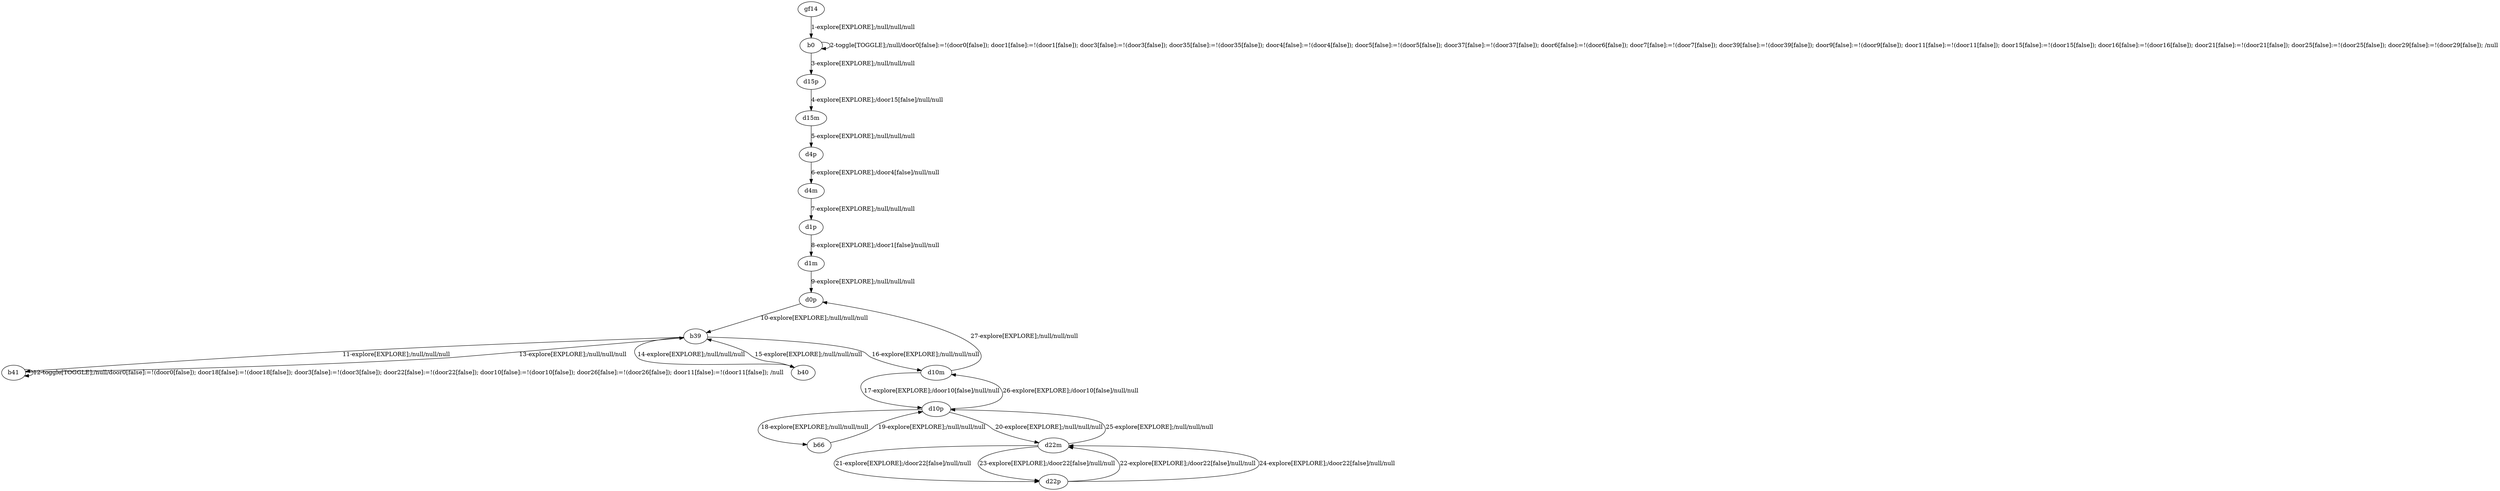 # Total number of goals covered by this test: 2
# d22m --> d22p
# d22p --> d22m

digraph g {
"gf14" -> "b0" [label = "1-explore[EXPLORE];/null/null/null"];
"b0" -> "b0" [label = "2-toggle[TOGGLE];/null/door0[false]:=!(door0[false]); door1[false]:=!(door1[false]); door3[false]:=!(door3[false]); door35[false]:=!(door35[false]); door4[false]:=!(door4[false]); door5[false]:=!(door5[false]); door37[false]:=!(door37[false]); door6[false]:=!(door6[false]); door7[false]:=!(door7[false]); door39[false]:=!(door39[false]); door9[false]:=!(door9[false]); door11[false]:=!(door11[false]); door15[false]:=!(door15[false]); door16[false]:=!(door16[false]); door21[false]:=!(door21[false]); door25[false]:=!(door25[false]); door29[false]:=!(door29[false]); /null"];
"b0" -> "d15p" [label = "3-explore[EXPLORE];/null/null/null"];
"d15p" -> "d15m" [label = "4-explore[EXPLORE];/door15[false]/null/null"];
"d15m" -> "d4p" [label = "5-explore[EXPLORE];/null/null/null"];
"d4p" -> "d4m" [label = "6-explore[EXPLORE];/door4[false]/null/null"];
"d4m" -> "d1p" [label = "7-explore[EXPLORE];/null/null/null"];
"d1p" -> "d1m" [label = "8-explore[EXPLORE];/door1[false]/null/null"];
"d1m" -> "d0p" [label = "9-explore[EXPLORE];/null/null/null"];
"d0p" -> "b39" [label = "10-explore[EXPLORE];/null/null/null"];
"b39" -> "b41" [label = "11-explore[EXPLORE];/null/null/null"];
"b41" -> "b41" [label = "12-toggle[TOGGLE];/null/door0[false]:=!(door0[false]); door18[false]:=!(door18[false]); door3[false]:=!(door3[false]); door22[false]:=!(door22[false]); door10[false]:=!(door10[false]); door26[false]:=!(door26[false]); door11[false]:=!(door11[false]); /null"];
"b41" -> "b39" [label = "13-explore[EXPLORE];/null/null/null"];
"b39" -> "b40" [label = "14-explore[EXPLORE];/null/null/null"];
"b40" -> "b39" [label = "15-explore[EXPLORE];/null/null/null"];
"b39" -> "d10m" [label = "16-explore[EXPLORE];/null/null/null"];
"d10m" -> "d10p" [label = "17-explore[EXPLORE];/door10[false]/null/null"];
"d10p" -> "b66" [label = "18-explore[EXPLORE];/null/null/null"];
"b66" -> "d10p" [label = "19-explore[EXPLORE];/null/null/null"];
"d10p" -> "d22m" [label = "20-explore[EXPLORE];/null/null/null"];
"d22m" -> "d22p" [label = "21-explore[EXPLORE];/door22[false]/null/null"];
"d22p" -> "d22m" [label = "22-explore[EXPLORE];/door22[false]/null/null"];
"d22m" -> "d22p" [label = "23-explore[EXPLORE];/door22[false]/null/null"];
"d22p" -> "d22m" [label = "24-explore[EXPLORE];/door22[false]/null/null"];
"d22m" -> "d10p" [label = "25-explore[EXPLORE];/null/null/null"];
"d10p" -> "d10m" [label = "26-explore[EXPLORE];/door10[false]/null/null"];
"d10m" -> "d0p" [label = "27-explore[EXPLORE];/null/null/null"];
}